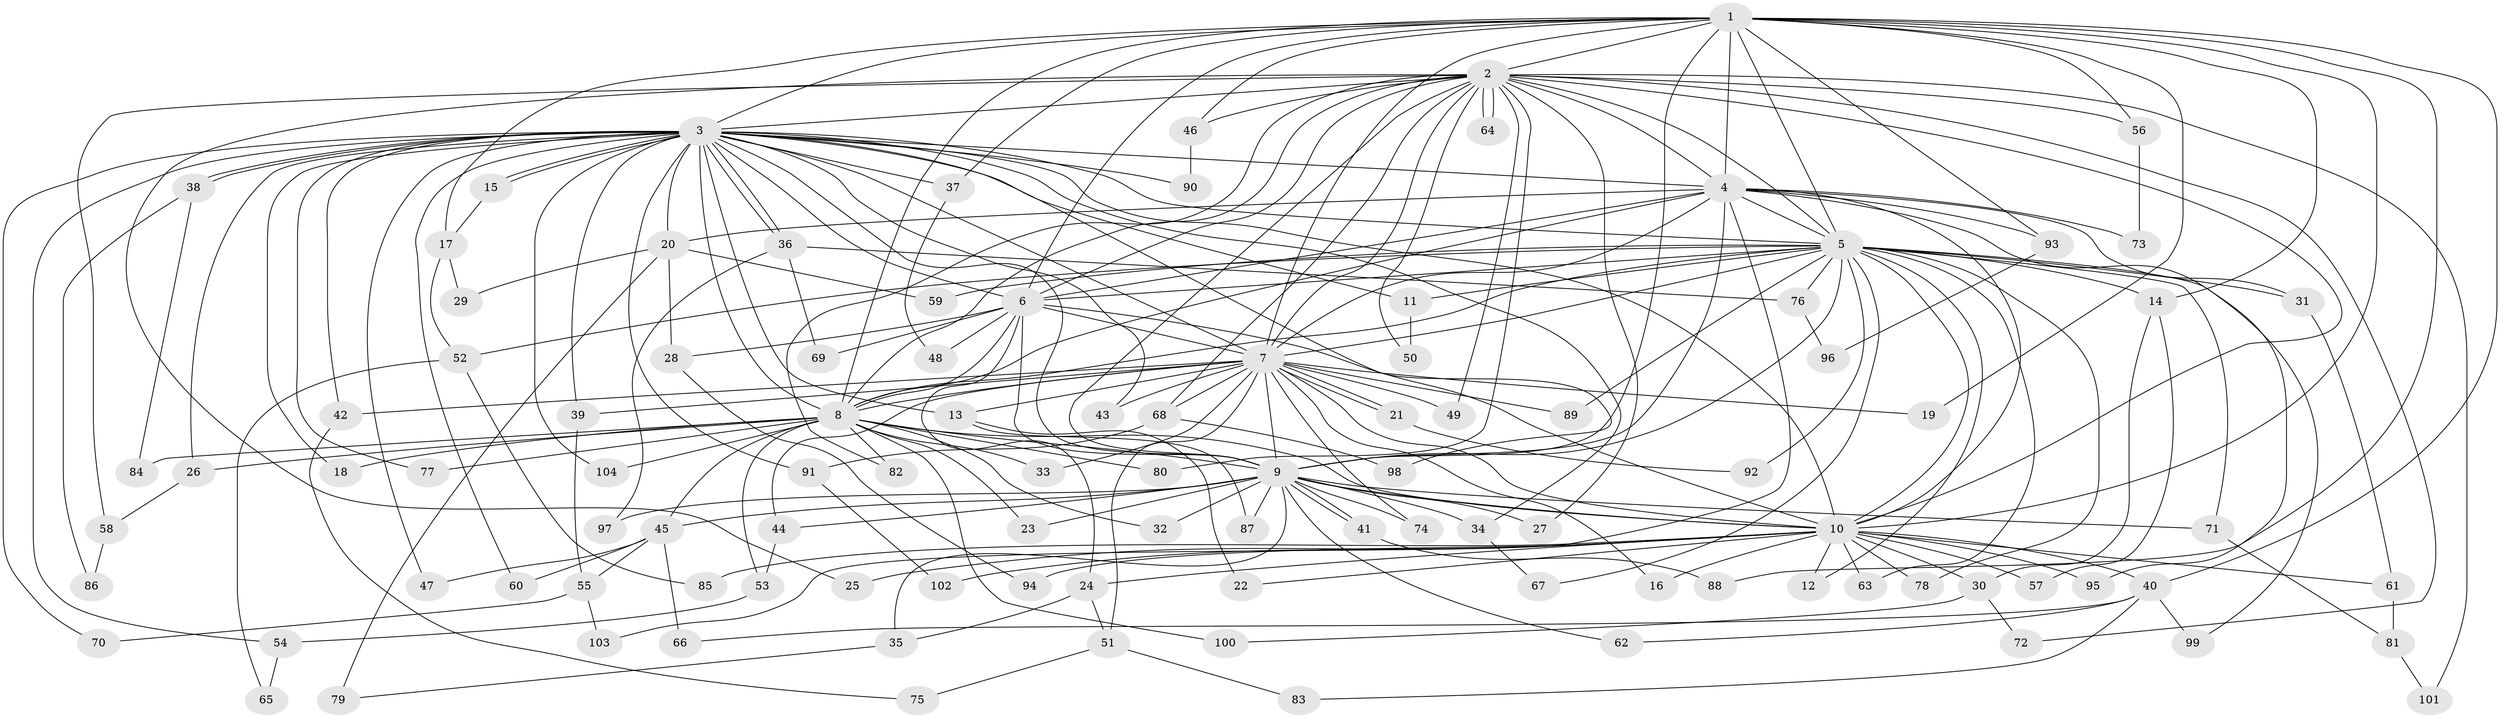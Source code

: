 // coarse degree distribution, {19: 0.0375, 25: 0.0125, 30: 0.0125, 12: 0.0125, 28: 0.0125, 22: 0.0125, 3: 0.2125, 1: 0.0375, 4: 0.1, 5: 0.025, 2: 0.5, 6: 0.0125, 8: 0.0125}
// Generated by graph-tools (version 1.1) at 2025/41/03/06/25 10:41:42]
// undirected, 104 vertices, 233 edges
graph export_dot {
graph [start="1"]
  node [color=gray90,style=filled];
  1;
  2;
  3;
  4;
  5;
  6;
  7;
  8;
  9;
  10;
  11;
  12;
  13;
  14;
  15;
  16;
  17;
  18;
  19;
  20;
  21;
  22;
  23;
  24;
  25;
  26;
  27;
  28;
  29;
  30;
  31;
  32;
  33;
  34;
  35;
  36;
  37;
  38;
  39;
  40;
  41;
  42;
  43;
  44;
  45;
  46;
  47;
  48;
  49;
  50;
  51;
  52;
  53;
  54;
  55;
  56;
  57;
  58;
  59;
  60;
  61;
  62;
  63;
  64;
  65;
  66;
  67;
  68;
  69;
  70;
  71;
  72;
  73;
  74;
  75;
  76;
  77;
  78;
  79;
  80;
  81;
  82;
  83;
  84;
  85;
  86;
  87;
  88;
  89;
  90;
  91;
  92;
  93;
  94;
  95;
  96;
  97;
  98;
  99;
  100;
  101;
  102;
  103;
  104;
  1 -- 2;
  1 -- 3;
  1 -- 4;
  1 -- 5;
  1 -- 6;
  1 -- 7;
  1 -- 8;
  1 -- 9;
  1 -- 10;
  1 -- 14;
  1 -- 17;
  1 -- 19;
  1 -- 37;
  1 -- 40;
  1 -- 46;
  1 -- 56;
  1 -- 88;
  1 -- 93;
  2 -- 3;
  2 -- 4;
  2 -- 5;
  2 -- 6;
  2 -- 7;
  2 -- 8;
  2 -- 9;
  2 -- 10;
  2 -- 25;
  2 -- 27;
  2 -- 46;
  2 -- 49;
  2 -- 50;
  2 -- 56;
  2 -- 58;
  2 -- 64;
  2 -- 64;
  2 -- 68;
  2 -- 72;
  2 -- 80;
  2 -- 82;
  2 -- 101;
  3 -- 4;
  3 -- 5;
  3 -- 6;
  3 -- 7;
  3 -- 8;
  3 -- 9;
  3 -- 10;
  3 -- 11;
  3 -- 13;
  3 -- 15;
  3 -- 15;
  3 -- 18;
  3 -- 20;
  3 -- 26;
  3 -- 34;
  3 -- 36;
  3 -- 36;
  3 -- 37;
  3 -- 38;
  3 -- 38;
  3 -- 39;
  3 -- 42;
  3 -- 43;
  3 -- 47;
  3 -- 54;
  3 -- 60;
  3 -- 70;
  3 -- 77;
  3 -- 90;
  3 -- 91;
  3 -- 98;
  3 -- 104;
  4 -- 5;
  4 -- 6;
  4 -- 7;
  4 -- 8;
  4 -- 9;
  4 -- 10;
  4 -- 20;
  4 -- 31;
  4 -- 73;
  4 -- 93;
  4 -- 95;
  4 -- 103;
  5 -- 6;
  5 -- 7;
  5 -- 8;
  5 -- 9;
  5 -- 10;
  5 -- 11;
  5 -- 12;
  5 -- 14;
  5 -- 31;
  5 -- 52;
  5 -- 59;
  5 -- 63;
  5 -- 67;
  5 -- 71;
  5 -- 76;
  5 -- 78;
  5 -- 89;
  5 -- 92;
  5 -- 99;
  6 -- 7;
  6 -- 8;
  6 -- 9;
  6 -- 10;
  6 -- 24;
  6 -- 28;
  6 -- 48;
  6 -- 69;
  7 -- 8;
  7 -- 9;
  7 -- 10;
  7 -- 13;
  7 -- 16;
  7 -- 19;
  7 -- 21;
  7 -- 21;
  7 -- 33;
  7 -- 39;
  7 -- 42;
  7 -- 43;
  7 -- 44;
  7 -- 49;
  7 -- 51;
  7 -- 68;
  7 -- 74;
  7 -- 89;
  8 -- 9;
  8 -- 10;
  8 -- 18;
  8 -- 23;
  8 -- 26;
  8 -- 32;
  8 -- 33;
  8 -- 45;
  8 -- 53;
  8 -- 77;
  8 -- 80;
  8 -- 82;
  8 -- 84;
  8 -- 100;
  8 -- 104;
  9 -- 10;
  9 -- 23;
  9 -- 27;
  9 -- 32;
  9 -- 34;
  9 -- 35;
  9 -- 41;
  9 -- 41;
  9 -- 44;
  9 -- 45;
  9 -- 62;
  9 -- 71;
  9 -- 74;
  9 -- 87;
  9 -- 97;
  10 -- 12;
  10 -- 16;
  10 -- 22;
  10 -- 24;
  10 -- 25;
  10 -- 30;
  10 -- 40;
  10 -- 57;
  10 -- 61;
  10 -- 63;
  10 -- 78;
  10 -- 85;
  10 -- 94;
  10 -- 95;
  10 -- 102;
  11 -- 50;
  13 -- 22;
  13 -- 87;
  14 -- 30;
  14 -- 57;
  15 -- 17;
  17 -- 29;
  17 -- 52;
  20 -- 28;
  20 -- 29;
  20 -- 59;
  20 -- 79;
  21 -- 92;
  24 -- 35;
  24 -- 51;
  26 -- 58;
  28 -- 94;
  30 -- 72;
  30 -- 100;
  31 -- 61;
  34 -- 67;
  35 -- 79;
  36 -- 69;
  36 -- 76;
  36 -- 97;
  37 -- 48;
  38 -- 84;
  38 -- 86;
  39 -- 55;
  40 -- 62;
  40 -- 66;
  40 -- 83;
  40 -- 99;
  41 -- 88;
  42 -- 75;
  44 -- 53;
  45 -- 47;
  45 -- 55;
  45 -- 60;
  45 -- 66;
  46 -- 90;
  51 -- 75;
  51 -- 83;
  52 -- 65;
  52 -- 85;
  53 -- 54;
  54 -- 65;
  55 -- 70;
  55 -- 103;
  56 -- 73;
  58 -- 86;
  61 -- 81;
  68 -- 91;
  68 -- 98;
  71 -- 81;
  76 -- 96;
  81 -- 101;
  91 -- 102;
  93 -- 96;
}
